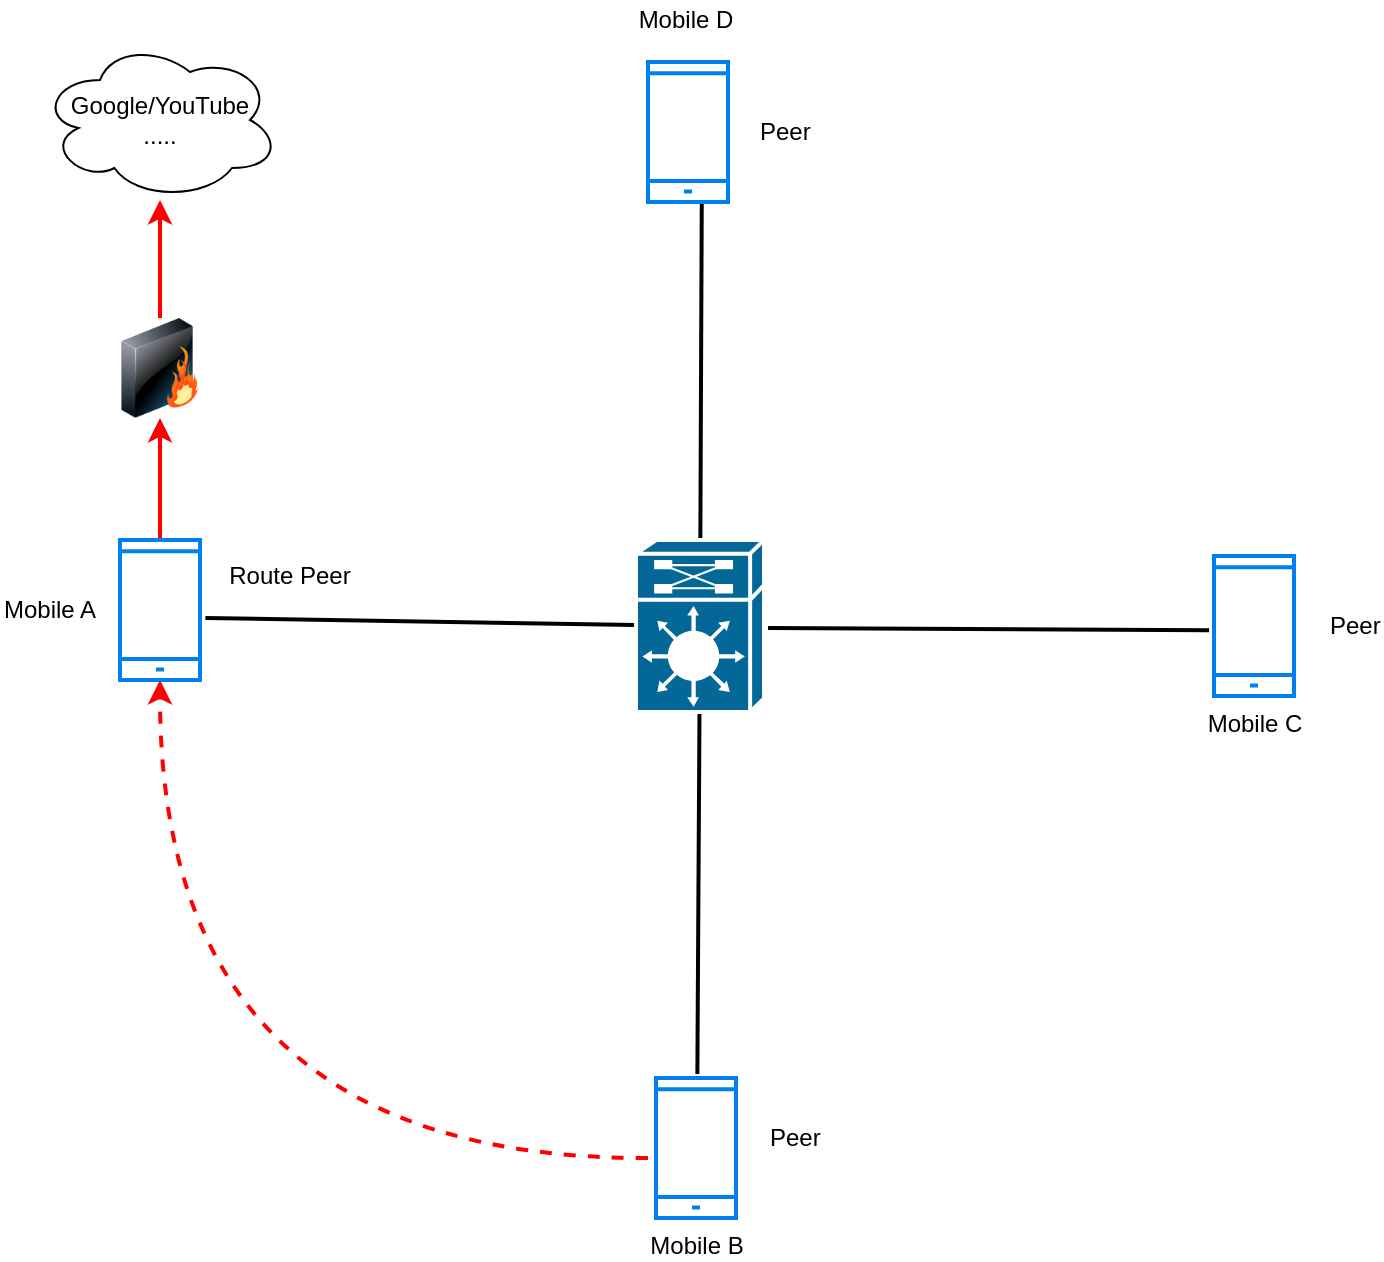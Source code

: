 <mxfile version="24.2.1" type="github">
  <diagram name="Page-1" id="c37626ed-c26b-45fb-9056-f9ebc6bb27b6">
    <mxGraphModel dx="1248" dy="660" grid="1" gridSize="10" guides="1" tooltips="1" connect="1" arrows="1" fold="1" page="1" pageScale="1" pageWidth="1100" pageHeight="850" background="none" math="0" shadow="0">
      <root>
        <mxCell id="0" />
        <mxCell id="1" parent="0" />
        <mxCell id="1c7a67bf8fd3230f-66" style="edgeStyle=none;html=1;labelBackgroundColor=none;startFill=0;endArrow=none;endFill=0;strokeWidth=2;fontFamily=Verdana;fontSize=12;exitX=0.672;exitY=0.986;exitDx=0;exitDy=0;exitPerimeter=0;" parent="1" source="_w0s7zMu0JdSo-vEeNBk-4" target="1c7a67bf8fd3230f-21" edge="1">
          <mxGeometry relative="1" as="geometry">
            <mxPoint x="470" y="200" as="sourcePoint" />
          </mxGeometry>
        </mxCell>
        <mxCell id="1c7a67bf8fd3230f-67" style="edgeStyle=none;html=1;labelBackgroundColor=none;startFill=0;endArrow=none;endFill=0;strokeWidth=2;fontFamily=Verdana;fontSize=12;entryX=1.067;entryY=0.557;entryDx=0;entryDy=0;entryPerimeter=0;" parent="1" source="1c7a67bf8fd3230f-21" target="_w0s7zMu0JdSo-vEeNBk-1" edge="1">
          <mxGeometry relative="1" as="geometry">
            <mxPoint x="184" y="333.442" as="targetPoint" />
          </mxGeometry>
        </mxCell>
        <mxCell id="1c7a67bf8fd3230f-79" style="edgeStyle=none;html=1;labelBackgroundColor=none;startFill=0;endArrow=none;endFill=0;strokeWidth=2;fontFamily=Verdana;fontSize=12;entryX=0.517;entryY=-0.029;entryDx=0;entryDy=0;entryPerimeter=0;" parent="1" source="1c7a67bf8fd3230f-21" target="_w0s7zMu0JdSo-vEeNBk-3" edge="1">
          <mxGeometry relative="1" as="geometry">
            <mxPoint x="401.592" y="620" as="targetPoint" />
          </mxGeometry>
        </mxCell>
        <mxCell id="1c7a67bf8fd3230f-21" value="" style="shape=mxgraph.cisco.misc.route_switch_processor;html=1;dashed=0;fillColor=#036897;strokeColor=#ffffff;strokeWidth=2;verticalLabelPosition=bottom;verticalAlign=top;rounded=0;shadow=0;comic=0;fontFamily=Verdana;fontSize=12;" parent="1" vertex="1">
          <mxGeometry x="444" y="301" width="64" height="86" as="geometry" />
        </mxCell>
        <mxCell id="_w0s7zMu0JdSo-vEeNBk-8" style="edgeStyle=orthogonalEdgeStyle;rounded=0;orthogonalLoop=1;jettySize=auto;html=1;curved=1;dashed=1;strokeWidth=2;strokeColor=#FF0000;" edge="1" parent="1" target="_w0s7zMu0JdSo-vEeNBk-1">
          <mxGeometry relative="1" as="geometry">
            <mxPoint x="280" y="480" as="targetPoint" />
            <mxPoint x="450" y="610" as="sourcePoint" />
          </mxGeometry>
        </mxCell>
        <mxCell id="_w0s7zMu0JdSo-vEeNBk-16" value="" style="edgeStyle=orthogonalEdgeStyle;rounded=0;orthogonalLoop=1;jettySize=auto;html=1;strokeWidth=2;strokeColor=#FF0000;" edge="1" parent="1" source="_w0s7zMu0JdSo-vEeNBk-1" target="_w0s7zMu0JdSo-vEeNBk-13">
          <mxGeometry relative="1" as="geometry" />
        </mxCell>
        <mxCell id="_w0s7zMu0JdSo-vEeNBk-1" value="" style="html=1;verticalLabelPosition=bottom;align=center;labelBackgroundColor=#ffffff;verticalAlign=top;strokeWidth=2;strokeColor=#0080F0;shadow=0;dashed=0;shape=mxgraph.ios7.icons.smartphone;" vertex="1" parent="1">
          <mxGeometry x="186" y="301" width="40" height="70" as="geometry" />
        </mxCell>
        <mxCell id="_w0s7zMu0JdSo-vEeNBk-3" value="Mobile B" style="html=1;verticalLabelPosition=bottom;align=center;labelBackgroundColor=#ffffff;verticalAlign=top;strokeWidth=2;strokeColor=#0080F0;shadow=0;dashed=0;shape=mxgraph.ios7.icons.smartphone;" vertex="1" parent="1">
          <mxGeometry x="454" y="570" width="40" height="70" as="geometry" />
        </mxCell>
        <mxCell id="_w0s7zMu0JdSo-vEeNBk-4" value="" style="html=1;verticalLabelPosition=bottom;align=center;labelBackgroundColor=#ffffff;verticalAlign=top;strokeWidth=2;strokeColor=#0080F0;shadow=0;dashed=0;shape=mxgraph.ios7.icons.smartphone;" vertex="1" parent="1">
          <mxGeometry x="450" y="62" width="40" height="70" as="geometry" />
        </mxCell>
        <mxCell id="_w0s7zMu0JdSo-vEeNBk-5" value="Mobile C" style="html=1;verticalLabelPosition=bottom;align=center;labelBackgroundColor=#ffffff;verticalAlign=top;strokeWidth=2;strokeColor=#0080F0;shadow=0;dashed=0;shape=mxgraph.ios7.icons.smartphone;" vertex="1" parent="1">
          <mxGeometry x="733" y="309" width="40" height="70" as="geometry" />
        </mxCell>
        <mxCell id="_w0s7zMu0JdSo-vEeNBk-6" style="edgeStyle=none;html=1;labelBackgroundColor=none;startFill=0;endArrow=none;endFill=0;strokeWidth=2;fontFamily=Verdana;fontSize=12;entryX=-0.061;entryY=0.53;entryDx=0;entryDy=0;entryPerimeter=0;" edge="1" parent="1" target="_w0s7zMu0JdSo-vEeNBk-5">
          <mxGeometry relative="1" as="geometry">
            <mxPoint x="510" y="345" as="sourcePoint" />
            <mxPoint x="630" y="345" as="targetPoint" />
          </mxGeometry>
        </mxCell>
        <mxCell id="_w0s7zMu0JdSo-vEeNBk-9" value="Mobile A" style="rounded=0;whiteSpace=wrap;html=1;dashed=1;strokeColor=none;" vertex="1" parent="1">
          <mxGeometry x="126" y="326" width="50" height="20" as="geometry" />
        </mxCell>
        <mxCell id="_w0s7zMu0JdSo-vEeNBk-10" value="Mobile D" style="rounded=0;whiteSpace=wrap;html=1;dashed=1;strokeColor=none;" vertex="1" parent="1">
          <mxGeometry x="444" y="31" width="50" height="20" as="geometry" />
        </mxCell>
        <mxCell id="_w0s7zMu0JdSo-vEeNBk-11" value="Google/YouTube&lt;div&gt;.....&lt;/div&gt;" style="ellipse;shape=cloud;whiteSpace=wrap;html=1;" vertex="1" parent="1">
          <mxGeometry x="146" y="51" width="120" height="80" as="geometry" />
        </mxCell>
        <mxCell id="_w0s7zMu0JdSo-vEeNBk-15" value="" style="edgeStyle=orthogonalEdgeStyle;rounded=0;orthogonalLoop=1;jettySize=auto;html=1;strokeColor=#FF0000;strokeWidth=2;" edge="1" parent="1" source="_w0s7zMu0JdSo-vEeNBk-13" target="_w0s7zMu0JdSo-vEeNBk-11">
          <mxGeometry relative="1" as="geometry" />
        </mxCell>
        <mxCell id="_w0s7zMu0JdSo-vEeNBk-13" value="" style="image;html=1;image=img/lib/clip_art/networking/Firewall_128x128.png" vertex="1" parent="1">
          <mxGeometry x="176" y="190" width="60" height="50" as="geometry" />
        </mxCell>
        <mxCell id="_w0s7zMu0JdSo-vEeNBk-17" value="Route Peer" style="rounded=0;whiteSpace=wrap;html=1;dashed=1;strokeColor=none;" vertex="1" parent="1">
          <mxGeometry x="236" y="309" width="70" height="20" as="geometry" />
        </mxCell>
        <mxCell id="_w0s7zMu0JdSo-vEeNBk-20" value="&amp;nbsp;Peer" style="rounded=0;whiteSpace=wrap;html=1;dashed=1;strokeColor=none;" vertex="1" parent="1">
          <mxGeometry x="502" y="590" width="40" height="20" as="geometry" />
        </mxCell>
        <mxCell id="_w0s7zMu0JdSo-vEeNBk-21" value="&amp;nbsp;Peer" style="rounded=0;whiteSpace=wrap;html=1;dashed=1;strokeColor=none;" vertex="1" parent="1">
          <mxGeometry x="497" y="87" width="40" height="20" as="geometry" />
        </mxCell>
        <mxCell id="_w0s7zMu0JdSo-vEeNBk-22" value="&amp;nbsp;Peer" style="rounded=0;whiteSpace=wrap;html=1;dashed=1;strokeColor=none;" vertex="1" parent="1">
          <mxGeometry x="787" y="334" width="30" height="20" as="geometry" />
        </mxCell>
      </root>
    </mxGraphModel>
  </diagram>
</mxfile>
